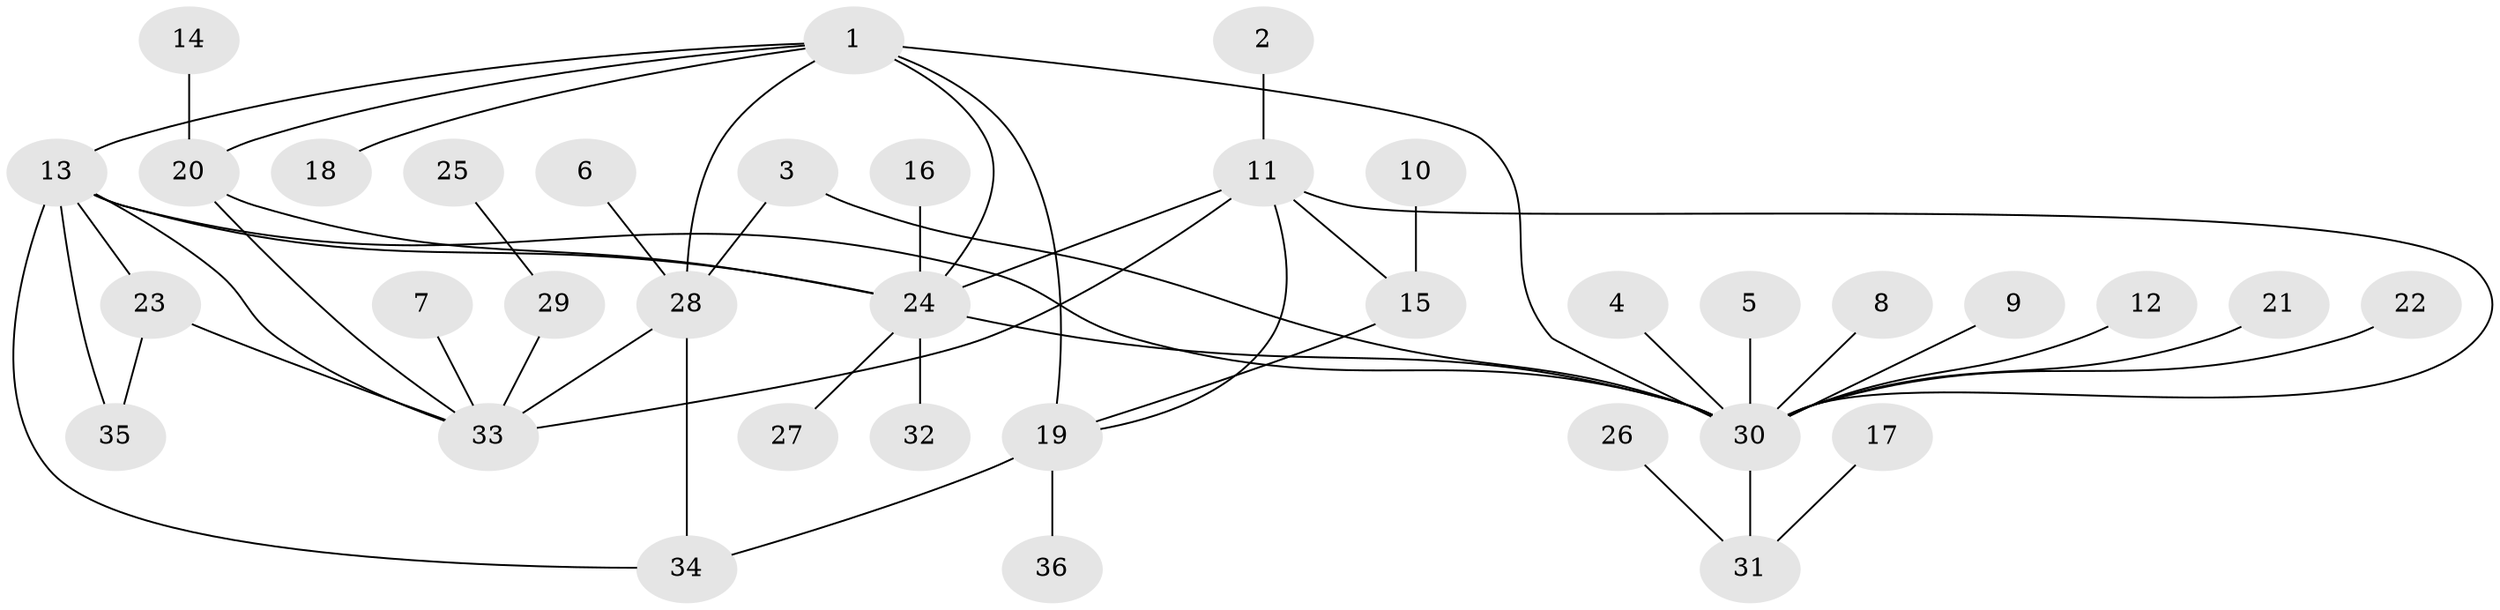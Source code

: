 // original degree distribution, {8: 0.027777777777777776, 5: 0.041666666666666664, 4: 0.08333333333333333, 6: 0.027777777777777776, 9: 0.027777777777777776, 7: 0.027777777777777776, 3: 0.08333333333333333, 1: 0.4861111111111111, 2: 0.19444444444444445}
// Generated by graph-tools (version 1.1) at 2025/50/03/09/25 03:50:29]
// undirected, 36 vertices, 50 edges
graph export_dot {
graph [start="1"]
  node [color=gray90,style=filled];
  1;
  2;
  3;
  4;
  5;
  6;
  7;
  8;
  9;
  10;
  11;
  12;
  13;
  14;
  15;
  16;
  17;
  18;
  19;
  20;
  21;
  22;
  23;
  24;
  25;
  26;
  27;
  28;
  29;
  30;
  31;
  32;
  33;
  34;
  35;
  36;
  1 -- 13 [weight=1.0];
  1 -- 18 [weight=1.0];
  1 -- 19 [weight=2.0];
  1 -- 20 [weight=1.0];
  1 -- 24 [weight=1.0];
  1 -- 28 [weight=1.0];
  1 -- 30 [weight=1.0];
  2 -- 11 [weight=1.0];
  3 -- 28 [weight=1.0];
  3 -- 30 [weight=1.0];
  4 -- 30 [weight=1.0];
  5 -- 30 [weight=1.0];
  6 -- 28 [weight=1.0];
  7 -- 33 [weight=1.0];
  8 -- 30 [weight=1.0];
  9 -- 30 [weight=1.0];
  10 -- 15 [weight=1.0];
  11 -- 15 [weight=1.0];
  11 -- 19 [weight=1.0];
  11 -- 24 [weight=1.0];
  11 -- 30 [weight=1.0];
  11 -- 33 [weight=2.0];
  12 -- 30 [weight=1.0];
  13 -- 23 [weight=1.0];
  13 -- 24 [weight=1.0];
  13 -- 30 [weight=2.0];
  13 -- 33 [weight=1.0];
  13 -- 34 [weight=1.0];
  13 -- 35 [weight=1.0];
  14 -- 20 [weight=1.0];
  15 -- 19 [weight=1.0];
  16 -- 24 [weight=1.0];
  17 -- 31 [weight=1.0];
  19 -- 34 [weight=1.0];
  19 -- 36 [weight=1.0];
  20 -- 24 [weight=1.0];
  20 -- 33 [weight=1.0];
  21 -- 30 [weight=1.0];
  22 -- 30 [weight=1.0];
  23 -- 33 [weight=1.0];
  23 -- 35 [weight=1.0];
  24 -- 27 [weight=1.0];
  24 -- 30 [weight=1.0];
  24 -- 32 [weight=1.0];
  25 -- 29 [weight=1.0];
  26 -- 31 [weight=1.0];
  28 -- 33 [weight=1.0];
  28 -- 34 [weight=1.0];
  29 -- 33 [weight=1.0];
  30 -- 31 [weight=1.0];
}

